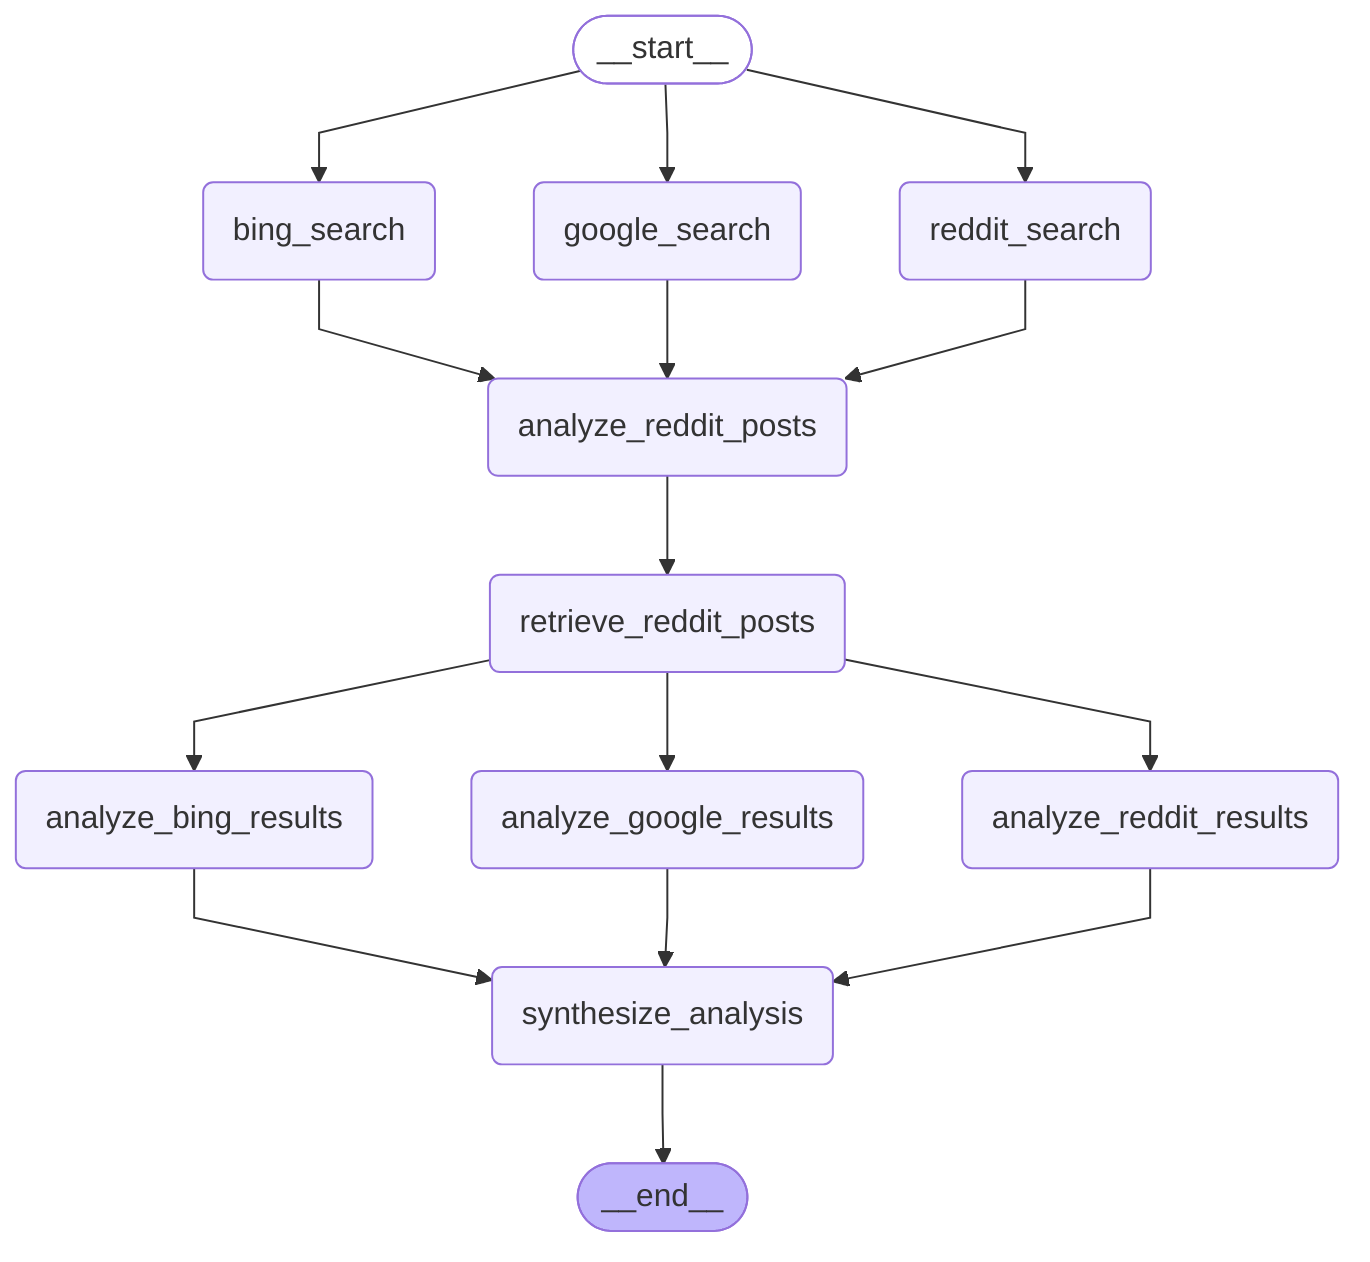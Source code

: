 ---
config:
  flowchart:
    curve: linear
---
graph TD;
	__start__([<p>__start__</p>]):::first
	google_search(google_search)
	bing_search(bing_search)
	reddit_search(reddit_search)
	retrieve_reddit_posts(retrieve_reddit_posts)
	analyze_reddit_posts(analyze_reddit_posts)
	analyze_google_results(analyze_google_results)
	analyze_bing_results(analyze_bing_results)
	analyze_reddit_results(analyze_reddit_results)
	synthesize_analysis(synthesize_analysis)
	__end__([<p>__end__</p>]):::last
	__start__ --> bing_search;
	__start__ --> google_search;
	__start__ --> reddit_search;
	analyze_bing_results --> synthesize_analysis;
	analyze_google_results --> synthesize_analysis;
	analyze_reddit_posts --> retrieve_reddit_posts;
	analyze_reddit_results --> synthesize_analysis;
	bing_search --> analyze_reddit_posts;
	google_search --> analyze_reddit_posts;
	reddit_search --> analyze_reddit_posts;
	retrieve_reddit_posts --> analyze_bing_results;
	retrieve_reddit_posts --> analyze_google_results;
	retrieve_reddit_posts --> analyze_reddit_results;
	synthesize_analysis --> __end__;
	classDef default fill:#f2f0ff,line-height:1.2
	classDef first fill-opacity:0
	classDef last fill:#bfb6fc